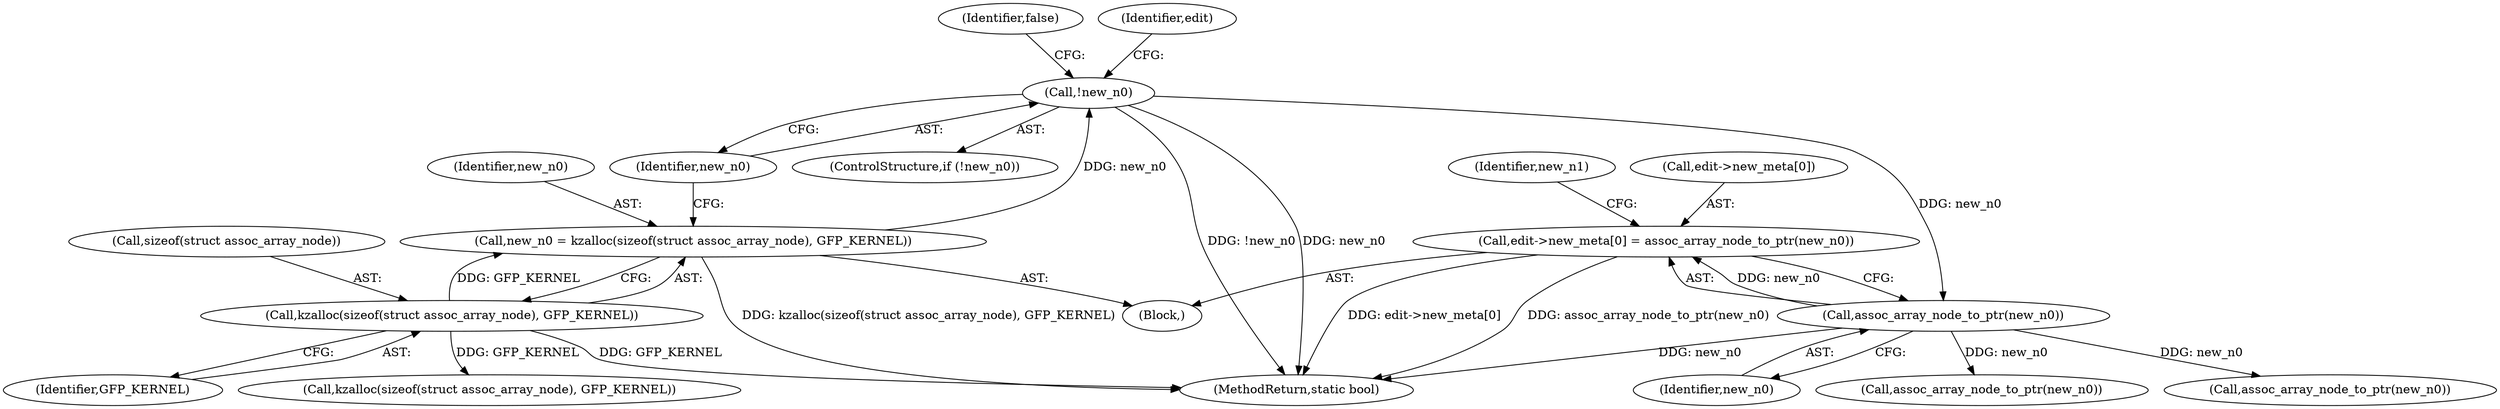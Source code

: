digraph "0_linux_ea6789980fdaa610d7eb63602c746bf6ec70cd2b@array" {
"1000273" [label="(Call,edit->new_meta[0] = assoc_array_node_to_ptr(new_n0))"];
"1000279" [label="(Call,assoc_array_node_to_ptr(new_n0))"];
"1000269" [label="(Call,!new_n0)"];
"1000262" [label="(Call,new_n0 = kzalloc(sizeof(struct assoc_array_node), GFP_KERNEL))"];
"1000264" [label="(Call,kzalloc(sizeof(struct assoc_array_node), GFP_KERNEL))"];
"1000272" [label="(Identifier,false)"];
"1000268" [label="(ControlStructure,if (!new_n0))"];
"1000279" [label="(Call,assoc_array_node_to_ptr(new_n0))"];
"1000263" [label="(Identifier,new_n0)"];
"1000283" [label="(Call,kzalloc(sizeof(struct assoc_array_node), GFP_KERNEL))"];
"1000274" [label="(Call,edit->new_meta[0])"];
"1000280" [label="(Identifier,new_n0)"];
"1000282" [label="(Identifier,new_n1)"];
"1000276" [label="(Identifier,edit)"];
"1000270" [label="(Identifier,new_n0)"];
"1000265" [label="(Call,sizeof(struct assoc_array_node))"];
"1000970" [label="(Call,assoc_array_node_to_ptr(new_n0))"];
"1000264" [label="(Call,kzalloc(sizeof(struct assoc_array_node), GFP_KERNEL))"];
"1000267" [label="(Identifier,GFP_KERNEL)"];
"1000262" [label="(Call,new_n0 = kzalloc(sizeof(struct assoc_array_node), GFP_KERNEL))"];
"1000121" [label="(Block,)"];
"1000273" [label="(Call,edit->new_meta[0] = assoc_array_node_to_ptr(new_n0))"];
"1000269" [label="(Call,!new_n0)"];
"1000425" [label="(Call,assoc_array_node_to_ptr(new_n0))"];
"1001112" [label="(MethodReturn,static bool)"];
"1000273" -> "1000121"  [label="AST: "];
"1000273" -> "1000279"  [label="CFG: "];
"1000274" -> "1000273"  [label="AST: "];
"1000279" -> "1000273"  [label="AST: "];
"1000282" -> "1000273"  [label="CFG: "];
"1000273" -> "1001112"  [label="DDG: edit->new_meta[0]"];
"1000273" -> "1001112"  [label="DDG: assoc_array_node_to_ptr(new_n0)"];
"1000279" -> "1000273"  [label="DDG: new_n0"];
"1000279" -> "1000280"  [label="CFG: "];
"1000280" -> "1000279"  [label="AST: "];
"1000279" -> "1001112"  [label="DDG: new_n0"];
"1000269" -> "1000279"  [label="DDG: new_n0"];
"1000279" -> "1000425"  [label="DDG: new_n0"];
"1000279" -> "1000970"  [label="DDG: new_n0"];
"1000269" -> "1000268"  [label="AST: "];
"1000269" -> "1000270"  [label="CFG: "];
"1000270" -> "1000269"  [label="AST: "];
"1000272" -> "1000269"  [label="CFG: "];
"1000276" -> "1000269"  [label="CFG: "];
"1000269" -> "1001112"  [label="DDG: !new_n0"];
"1000269" -> "1001112"  [label="DDG: new_n0"];
"1000262" -> "1000269"  [label="DDG: new_n0"];
"1000262" -> "1000121"  [label="AST: "];
"1000262" -> "1000264"  [label="CFG: "];
"1000263" -> "1000262"  [label="AST: "];
"1000264" -> "1000262"  [label="AST: "];
"1000270" -> "1000262"  [label="CFG: "];
"1000262" -> "1001112"  [label="DDG: kzalloc(sizeof(struct assoc_array_node), GFP_KERNEL)"];
"1000264" -> "1000262"  [label="DDG: GFP_KERNEL"];
"1000264" -> "1000267"  [label="CFG: "];
"1000265" -> "1000264"  [label="AST: "];
"1000267" -> "1000264"  [label="AST: "];
"1000264" -> "1001112"  [label="DDG: GFP_KERNEL"];
"1000264" -> "1000283"  [label="DDG: GFP_KERNEL"];
}
